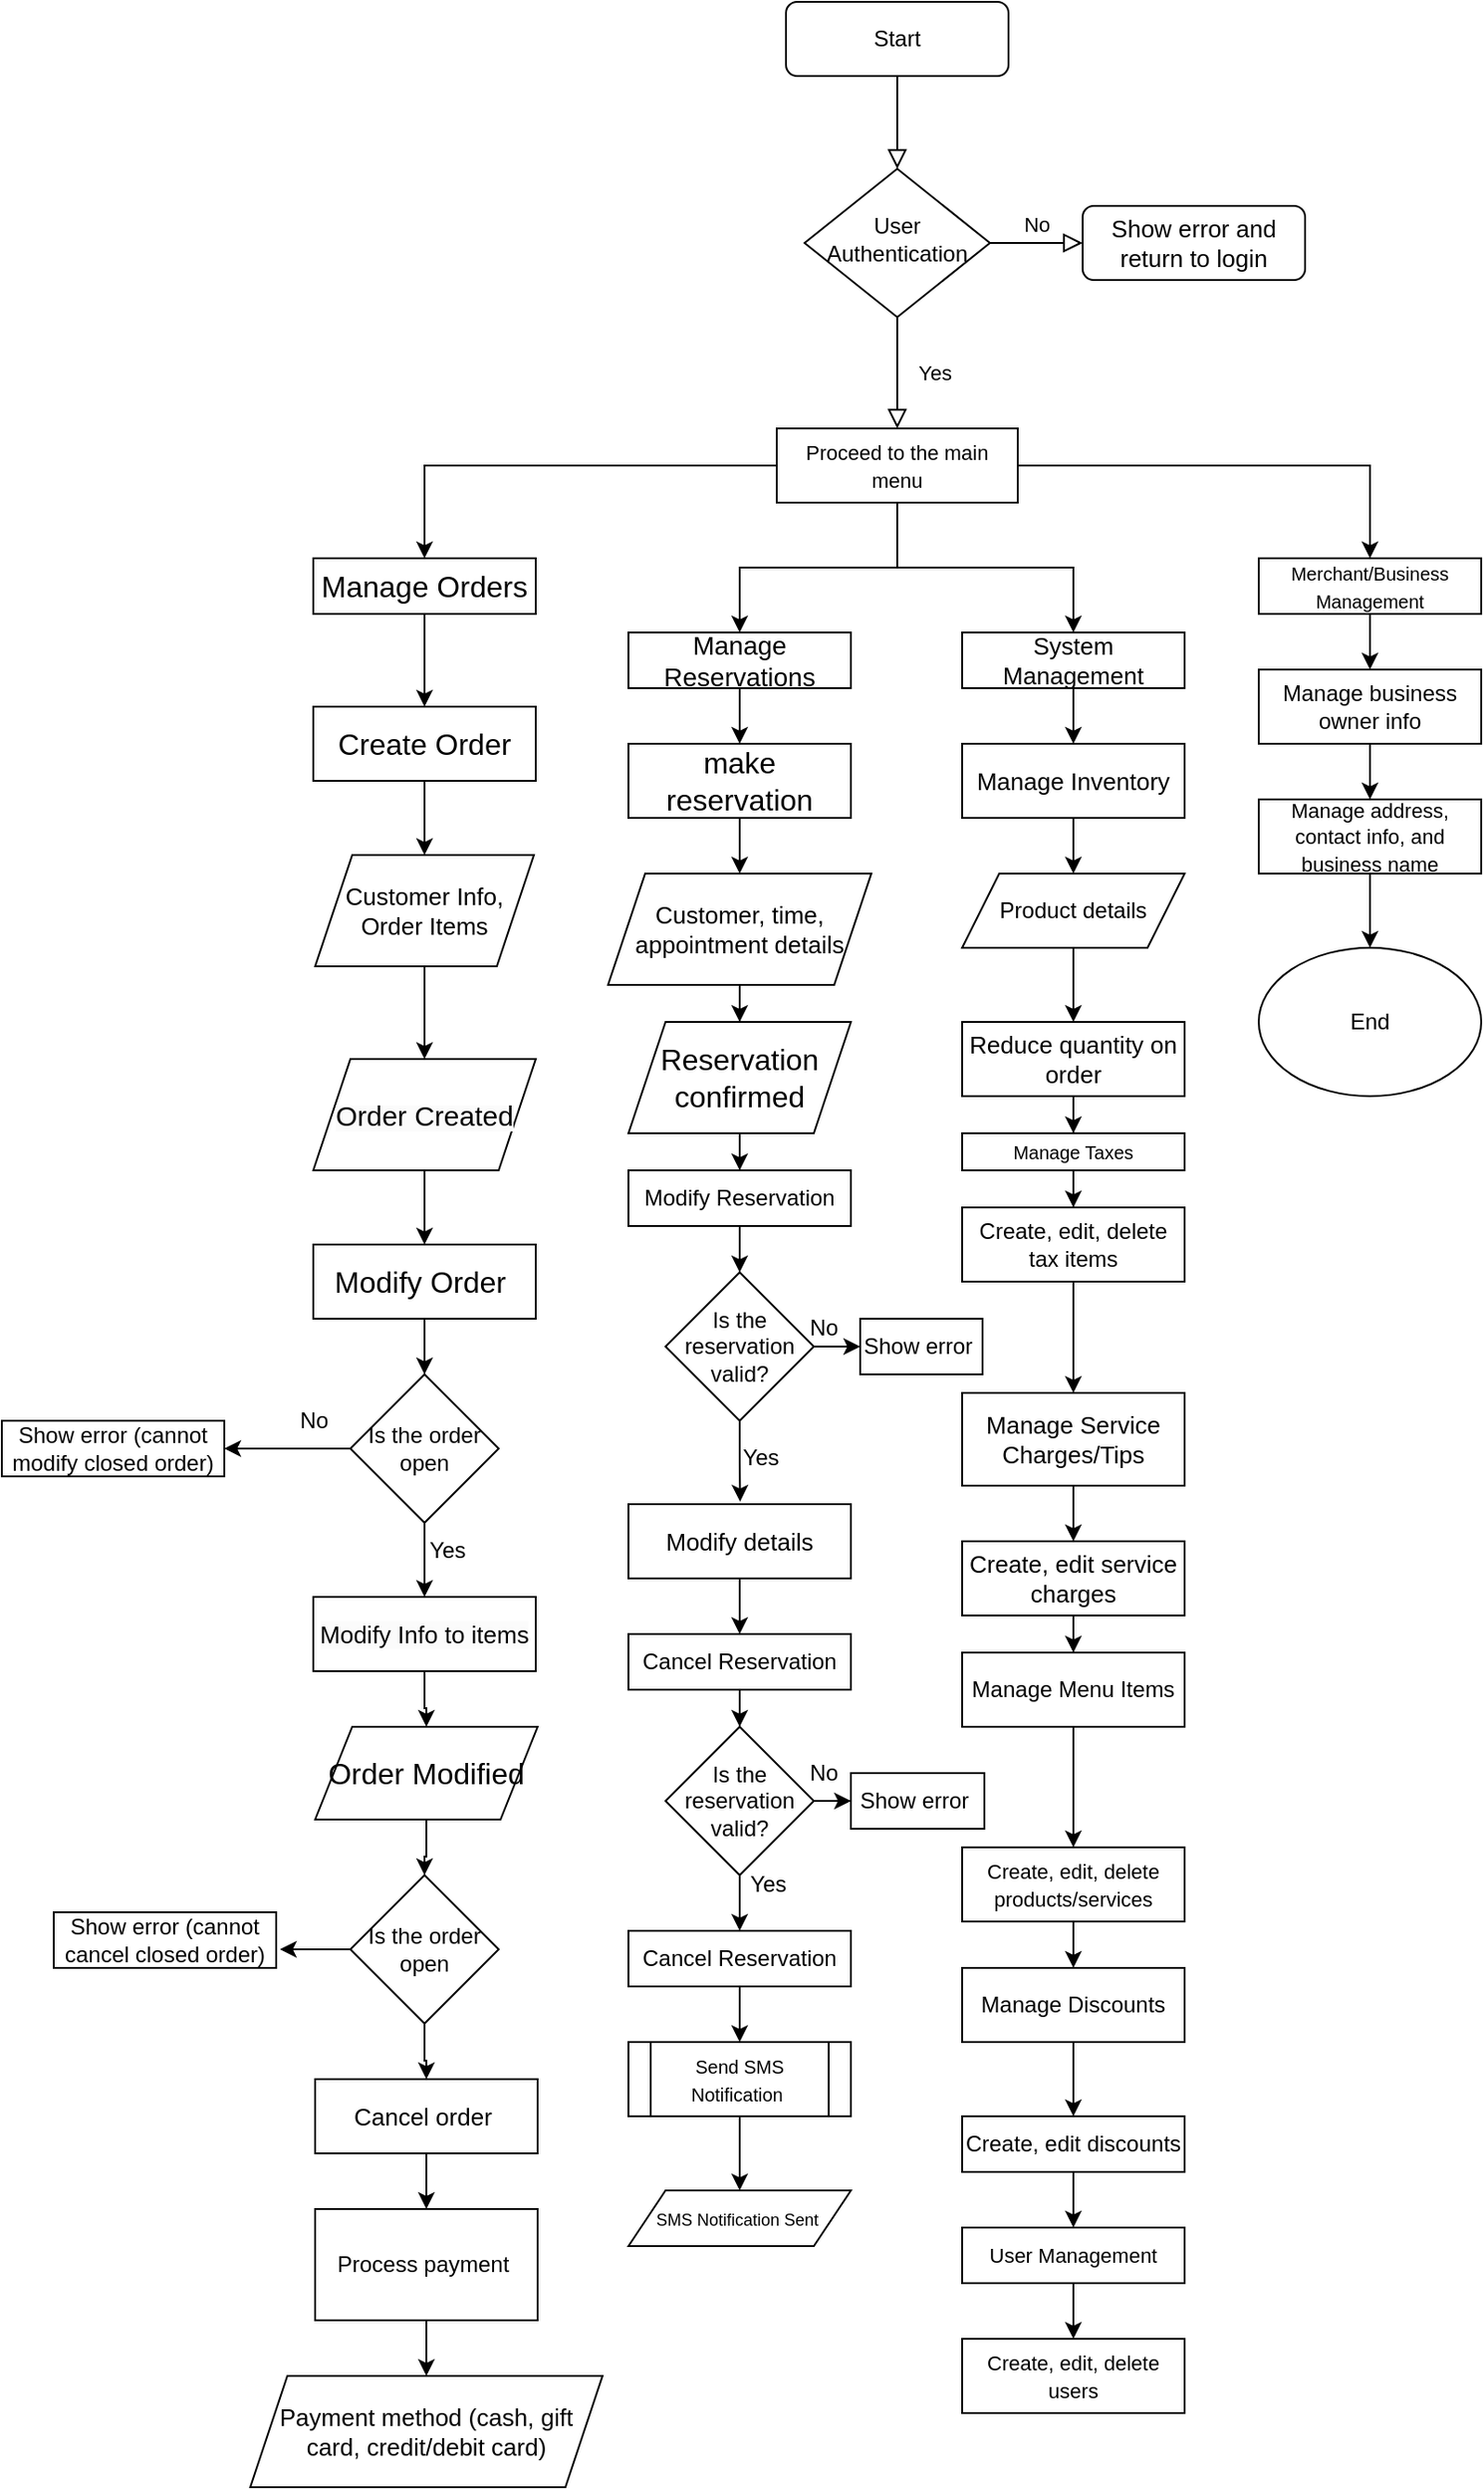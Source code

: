 <mxfile version="24.7.16">
  <diagram id="C5RBs43oDa-KdzZeNtuy" name="Page-1">
    <mxGraphModel dx="2796" dy="1249" grid="1" gridSize="10" guides="1" tooltips="1" connect="1" arrows="1" fold="1" page="1" pageScale="1" pageWidth="827" pageHeight="1169" math="0" shadow="0">
      <root>
        <mxCell id="WIyWlLk6GJQsqaUBKTNV-0" />
        <mxCell id="WIyWlLk6GJQsqaUBKTNV-1" parent="WIyWlLk6GJQsqaUBKTNV-0" />
        <mxCell id="WIyWlLk6GJQsqaUBKTNV-2" value="" style="rounded=0;html=1;jettySize=auto;orthogonalLoop=1;fontSize=11;endArrow=block;endFill=0;endSize=8;strokeWidth=1;shadow=0;labelBackgroundColor=none;edgeStyle=orthogonalEdgeStyle;" parent="WIyWlLk6GJQsqaUBKTNV-1" source="WIyWlLk6GJQsqaUBKTNV-3" target="WIyWlLk6GJQsqaUBKTNV-6" edge="1">
          <mxGeometry relative="1" as="geometry" />
        </mxCell>
        <mxCell id="WIyWlLk6GJQsqaUBKTNV-3" value="Start" style="rounded=1;whiteSpace=wrap;html=1;fontSize=12;glass=0;strokeWidth=1;shadow=0;" parent="WIyWlLk6GJQsqaUBKTNV-1" vertex="1">
          <mxGeometry x="353" y="40" width="120" height="40" as="geometry" />
        </mxCell>
        <mxCell id="WIyWlLk6GJQsqaUBKTNV-4" value="Yes" style="rounded=0;html=1;jettySize=auto;orthogonalLoop=1;fontSize=11;endArrow=block;endFill=0;endSize=8;strokeWidth=1;shadow=0;labelBackgroundColor=none;edgeStyle=orthogonalEdgeStyle;entryX=0.5;entryY=0;entryDx=0;entryDy=0;" parent="WIyWlLk6GJQsqaUBKTNV-1" source="WIyWlLk6GJQsqaUBKTNV-6" target="1XtoC_cVchC3gBMiniB9-1" edge="1">
          <mxGeometry y="20" relative="1" as="geometry">
            <mxPoint as="offset" />
          </mxGeometry>
        </mxCell>
        <mxCell id="WIyWlLk6GJQsqaUBKTNV-5" value="No" style="edgeStyle=orthogonalEdgeStyle;rounded=0;html=1;jettySize=auto;orthogonalLoop=1;fontSize=11;endArrow=block;endFill=0;endSize=8;strokeWidth=1;shadow=0;labelBackgroundColor=none;" parent="WIyWlLk6GJQsqaUBKTNV-1" source="WIyWlLk6GJQsqaUBKTNV-6" target="WIyWlLk6GJQsqaUBKTNV-7" edge="1">
          <mxGeometry y="10" relative="1" as="geometry">
            <mxPoint as="offset" />
          </mxGeometry>
        </mxCell>
        <mxCell id="WIyWlLk6GJQsqaUBKTNV-6" value="&lt;span style=&quot;text-align: start;&quot;&gt;User Authentication&lt;/span&gt;" style="rhombus;whiteSpace=wrap;html=1;shadow=0;fontFamily=Helvetica;fontSize=12;align=center;strokeWidth=1;spacing=6;spacingTop=-4;" parent="WIyWlLk6GJQsqaUBKTNV-1" vertex="1">
          <mxGeometry x="363" y="130" width="100" height="80" as="geometry" />
        </mxCell>
        <mxCell id="WIyWlLk6GJQsqaUBKTNV-7" value="&lt;span style=&quot;text-align: start;&quot;&gt;&lt;font style=&quot;font-size: 13px;&quot;&gt;Show error and return to login&lt;/font&gt;&lt;/span&gt;" style="rounded=1;whiteSpace=wrap;html=1;fontSize=12;glass=0;strokeWidth=1;shadow=0;" parent="WIyWlLk6GJQsqaUBKTNV-1" vertex="1">
          <mxGeometry x="513" y="150" width="120" height="40" as="geometry" />
        </mxCell>
        <mxCell id="1XtoC_cVchC3gBMiniB9-7" style="edgeStyle=orthogonalEdgeStyle;rounded=0;orthogonalLoop=1;jettySize=auto;html=1;entryX=0.5;entryY=0;entryDx=0;entryDy=0;" edge="1" parent="WIyWlLk6GJQsqaUBKTNV-1" source="1XtoC_cVchC3gBMiniB9-1" target="1XtoC_cVchC3gBMiniB9-6">
          <mxGeometry relative="1" as="geometry" />
        </mxCell>
        <mxCell id="1XtoC_cVchC3gBMiniB9-11" style="edgeStyle=orthogonalEdgeStyle;rounded=0;orthogonalLoop=1;jettySize=auto;html=1;" edge="1" parent="WIyWlLk6GJQsqaUBKTNV-1" source="1XtoC_cVchC3gBMiniB9-1" target="1XtoC_cVchC3gBMiniB9-5">
          <mxGeometry relative="1" as="geometry" />
        </mxCell>
        <mxCell id="1XtoC_cVchC3gBMiniB9-13" style="edgeStyle=orthogonalEdgeStyle;rounded=0;orthogonalLoop=1;jettySize=auto;html=1;" edge="1" parent="WIyWlLk6GJQsqaUBKTNV-1" source="1XtoC_cVchC3gBMiniB9-1" target="1XtoC_cVchC3gBMiniB9-4">
          <mxGeometry relative="1" as="geometry" />
        </mxCell>
        <mxCell id="1XtoC_cVchC3gBMiniB9-14" style="edgeStyle=orthogonalEdgeStyle;rounded=0;orthogonalLoop=1;jettySize=auto;html=1;entryX=0.5;entryY=0;entryDx=0;entryDy=0;" edge="1" parent="WIyWlLk6GJQsqaUBKTNV-1" source="1XtoC_cVchC3gBMiniB9-1" target="1XtoC_cVchC3gBMiniB9-3">
          <mxGeometry relative="1" as="geometry" />
        </mxCell>
        <mxCell id="1XtoC_cVchC3gBMiniB9-1" value="&lt;span style=&quot;text-align: start; font-size: 11px;&quot;&gt;Proceed to the main menu&lt;/span&gt;" style="rounded=0;whiteSpace=wrap;html=1;" vertex="1" parent="WIyWlLk6GJQsqaUBKTNV-1">
          <mxGeometry x="348" y="270" width="130" height="40" as="geometry" />
        </mxCell>
        <mxCell id="1XtoC_cVchC3gBMiniB9-131" style="edgeStyle=orthogonalEdgeStyle;rounded=0;orthogonalLoop=1;jettySize=auto;html=1;" edge="1" parent="WIyWlLk6GJQsqaUBKTNV-1" source="1XtoC_cVchC3gBMiniB9-3" target="1XtoC_cVchC3gBMiniB9-130">
          <mxGeometry relative="1" as="geometry" />
        </mxCell>
        <mxCell id="1XtoC_cVchC3gBMiniB9-3" value="&lt;span style=&quot;font-style: normal; font-variant-caps: normal; font-weight: 400; letter-spacing: normal; text-align: start; text-indent: 0px; text-transform: none; white-space: normal; word-spacing: 0px; -webkit-text-stroke-width: 0px; text-decoration: none; caret-color: rgb(0, 0, 0); color: rgb(0, 0, 0); float: none; display: inline !important;&quot;&gt;&lt;font style=&quot;font-size: 10px;&quot;&gt;Merchant/Business Management&lt;/font&gt;&lt;/span&gt;" style="rounded=0;whiteSpace=wrap;html=1;" vertex="1" parent="WIyWlLk6GJQsqaUBKTNV-1">
          <mxGeometry x="608" y="340" width="120" height="30" as="geometry" />
        </mxCell>
        <mxCell id="1XtoC_cVchC3gBMiniB9-104" style="edgeStyle=orthogonalEdgeStyle;rounded=0;orthogonalLoop=1;jettySize=auto;html=1;" edge="1" parent="WIyWlLk6GJQsqaUBKTNV-1" source="1XtoC_cVchC3gBMiniB9-4" target="1XtoC_cVchC3gBMiniB9-103">
          <mxGeometry relative="1" as="geometry" />
        </mxCell>
        <mxCell id="1XtoC_cVchC3gBMiniB9-4" value="&lt;span style=&quot;text-align: start; font-size: 13px;&quot;&gt;System Management&lt;/span&gt;" style="rounded=0;whiteSpace=wrap;html=1;" vertex="1" parent="WIyWlLk6GJQsqaUBKTNV-1">
          <mxGeometry x="448" y="380" width="120" height="30" as="geometry" />
        </mxCell>
        <mxCell id="1XtoC_cVchC3gBMiniB9-63" style="edgeStyle=orthogonalEdgeStyle;rounded=0;orthogonalLoop=1;jettySize=auto;html=1;" edge="1" parent="WIyWlLk6GJQsqaUBKTNV-1" source="1XtoC_cVchC3gBMiniB9-5" target="1XtoC_cVchC3gBMiniB9-62">
          <mxGeometry relative="1" as="geometry" />
        </mxCell>
        <mxCell id="1XtoC_cVchC3gBMiniB9-5" value="&lt;span style=&quot;text-align: start; font-size: 14px;&quot;&gt;Manage Reservations&lt;/span&gt;" style="rounded=0;whiteSpace=wrap;html=1;" vertex="1" parent="WIyWlLk6GJQsqaUBKTNV-1">
          <mxGeometry x="268" y="380" width="120" height="30" as="geometry" />
        </mxCell>
        <mxCell id="1XtoC_cVchC3gBMiniB9-16" style="edgeStyle=orthogonalEdgeStyle;rounded=0;orthogonalLoop=1;jettySize=auto;html=1;" edge="1" parent="WIyWlLk6GJQsqaUBKTNV-1" source="1XtoC_cVchC3gBMiniB9-6" target="1XtoC_cVchC3gBMiniB9-15">
          <mxGeometry relative="1" as="geometry" />
        </mxCell>
        <mxCell id="1XtoC_cVchC3gBMiniB9-6" value="&lt;span style=&quot;font-style: normal; font-variant-caps: normal; font-weight: 400; letter-spacing: normal; orphans: auto; text-align: start; text-indent: 0px; text-transform: none; white-space: normal; widows: auto; word-spacing: 0px; -webkit-text-stroke-width: 0px; text-decoration: none; caret-color: rgb(0, 0, 0); color: rgb(0, 0, 0); font-size: medium; float: none; display: inline !important;&quot;&gt;Manage Orders&lt;/span&gt;" style="rounded=0;whiteSpace=wrap;html=1;" vertex="1" parent="WIyWlLk6GJQsqaUBKTNV-1">
          <mxGeometry x="98" y="340" width="120" height="30" as="geometry" />
        </mxCell>
        <mxCell id="1XtoC_cVchC3gBMiniB9-18" style="edgeStyle=orthogonalEdgeStyle;rounded=0;orthogonalLoop=1;jettySize=auto;html=1;" edge="1" parent="WIyWlLk6GJQsqaUBKTNV-1" source="1XtoC_cVchC3gBMiniB9-15" target="1XtoC_cVchC3gBMiniB9-17">
          <mxGeometry relative="1" as="geometry" />
        </mxCell>
        <mxCell id="1XtoC_cVchC3gBMiniB9-15" value="&lt;span style=&quot;text-align: start; font-size: medium;&quot;&gt;Create Order&lt;/span&gt;" style="rounded=0;whiteSpace=wrap;html=1;" vertex="1" parent="WIyWlLk6GJQsqaUBKTNV-1">
          <mxGeometry x="98" y="420" width="120" height="40" as="geometry" />
        </mxCell>
        <mxCell id="1XtoC_cVchC3gBMiniB9-24" style="edgeStyle=orthogonalEdgeStyle;rounded=0;orthogonalLoop=1;jettySize=auto;html=1;" edge="1" parent="WIyWlLk6GJQsqaUBKTNV-1" source="1XtoC_cVchC3gBMiniB9-17" target="1XtoC_cVchC3gBMiniB9-21">
          <mxGeometry relative="1" as="geometry" />
        </mxCell>
        <mxCell id="1XtoC_cVchC3gBMiniB9-17" value="&lt;span style=&quot;text-align: start; font-size: 13px;&quot;&gt;Customer Info, Order Items&lt;/span&gt;" style="shape=parallelogram;perimeter=parallelogramPerimeter;whiteSpace=wrap;html=1;fixedSize=1;" vertex="1" parent="WIyWlLk6GJQsqaUBKTNV-1">
          <mxGeometry x="99" y="500" width="118" height="60" as="geometry" />
        </mxCell>
        <mxCell id="1XtoC_cVchC3gBMiniB9-26" style="edgeStyle=orthogonalEdgeStyle;rounded=0;orthogonalLoop=1;jettySize=auto;html=1;entryX=0.5;entryY=0;entryDx=0;entryDy=0;" edge="1" parent="WIyWlLk6GJQsqaUBKTNV-1" source="1XtoC_cVchC3gBMiniB9-21" target="1XtoC_cVchC3gBMiniB9-25">
          <mxGeometry relative="1" as="geometry" />
        </mxCell>
        <mxCell id="1XtoC_cVchC3gBMiniB9-21" value="&lt;span style=&quot;caret-color: rgb(0, 0, 0); color: rgb(0, 0, 0); font-family: Helvetica; font-style: normal; font-variant-caps: normal; font-weight: 400; letter-spacing: normal; text-align: start; text-indent: 0px; text-transform: none; white-space: normal; word-spacing: 0px; -webkit-text-stroke-width: 0px; background-color: rgb(251, 251, 251); text-decoration: none; float: none; display: inline !important;&quot;&gt;&lt;font style=&quot;font-size: 15px;&quot;&gt;Order Created&lt;/font&gt;&lt;/span&gt;" style="shape=parallelogram;perimeter=parallelogramPerimeter;whiteSpace=wrap;html=1;fixedSize=1;" vertex="1" parent="WIyWlLk6GJQsqaUBKTNV-1">
          <mxGeometry x="98" y="610" width="120" height="60" as="geometry" />
        </mxCell>
        <mxCell id="1XtoC_cVchC3gBMiniB9-35" style="edgeStyle=orthogonalEdgeStyle;rounded=0;orthogonalLoop=1;jettySize=auto;html=1;entryX=0.5;entryY=0;entryDx=0;entryDy=0;" edge="1" parent="WIyWlLk6GJQsqaUBKTNV-1" source="1XtoC_cVchC3gBMiniB9-25" target="1XtoC_cVchC3gBMiniB9-34">
          <mxGeometry relative="1" as="geometry" />
        </mxCell>
        <mxCell id="1XtoC_cVchC3gBMiniB9-25" value="&lt;meta charset=&quot;utf-8&quot;&gt;&lt;span style=&quot;font-style: normal; font-variant-caps: normal; font-weight: 400; letter-spacing: normal; orphans: auto; text-align: start; text-indent: 0px; text-transform: none; white-space: normal; widows: auto; word-spacing: 0px; -webkit-text-stroke-width: 0px; text-decoration: none; caret-color: rgb(0, 0, 0); color: rgb(0, 0, 0); font-size: medium; float: none; display: inline !important;&quot;&gt;Modify Order&lt;span class=&quot;Apple-converted-space&quot;&gt;&amp;nbsp;&lt;/span&gt;&lt;/span&gt;" style="rounded=0;whiteSpace=wrap;html=1;" vertex="1" parent="WIyWlLk6GJQsqaUBKTNV-1">
          <mxGeometry x="98" y="710" width="120" height="40" as="geometry" />
        </mxCell>
        <mxCell id="1XtoC_cVchC3gBMiniB9-51" style="edgeStyle=orthogonalEdgeStyle;rounded=0;orthogonalLoop=1;jettySize=auto;html=1;entryX=0.5;entryY=0;entryDx=0;entryDy=0;" edge="1" parent="WIyWlLk6GJQsqaUBKTNV-1" source="1XtoC_cVchC3gBMiniB9-32" target="1XtoC_cVchC3gBMiniB9-45">
          <mxGeometry relative="1" as="geometry" />
        </mxCell>
        <mxCell id="1XtoC_cVchC3gBMiniB9-32" value="&lt;span style=&quot;text-align: start;&quot;&gt;&lt;font style=&quot;font-size: 16px;&quot;&gt;Order Modified&lt;/font&gt;&lt;/span&gt;" style="shape=parallelogram;perimeter=parallelogramPerimeter;whiteSpace=wrap;html=1;fixedSize=1;" vertex="1" parent="WIyWlLk6GJQsqaUBKTNV-1">
          <mxGeometry x="99" y="970" width="120" height="50" as="geometry" />
        </mxCell>
        <mxCell id="1XtoC_cVchC3gBMiniB9-41" style="edgeStyle=orthogonalEdgeStyle;rounded=0;orthogonalLoop=1;jettySize=auto;html=1;entryX=0.5;entryY=0;entryDx=0;entryDy=0;" edge="1" parent="WIyWlLk6GJQsqaUBKTNV-1" source="1XtoC_cVchC3gBMiniB9-34" target="1XtoC_cVchC3gBMiniB9-40">
          <mxGeometry relative="1" as="geometry" />
        </mxCell>
        <mxCell id="1XtoC_cVchC3gBMiniB9-72" style="edgeStyle=orthogonalEdgeStyle;rounded=0;orthogonalLoop=1;jettySize=auto;html=1;" edge="1" parent="WIyWlLk6GJQsqaUBKTNV-1" source="1XtoC_cVchC3gBMiniB9-34" target="1XtoC_cVchC3gBMiniB9-37">
          <mxGeometry relative="1" as="geometry" />
        </mxCell>
        <mxCell id="1XtoC_cVchC3gBMiniB9-34" value="&lt;span style=&quot;text-align: start;&quot;&gt;Is the order open&lt;/span&gt;" style="rhombus;whiteSpace=wrap;html=1;" vertex="1" parent="WIyWlLk6GJQsqaUBKTNV-1">
          <mxGeometry x="118" y="780" width="80" height="80" as="geometry" />
        </mxCell>
        <mxCell id="1XtoC_cVchC3gBMiniB9-37" value="&lt;span style=&quot;text-align: start;&quot;&gt;&lt;font style=&quot;font-size: 12px;&quot;&gt;Show error (cannot modify closed order)&lt;/font&gt;&lt;/span&gt;" style="rounded=0;whiteSpace=wrap;html=1;" vertex="1" parent="WIyWlLk6GJQsqaUBKTNV-1">
          <mxGeometry x="-70" y="805" width="120" height="30" as="geometry" />
        </mxCell>
        <mxCell id="1XtoC_cVchC3gBMiniB9-39" value="No" style="text;html=1;align=center;verticalAlign=middle;resizable=0;points=[];autosize=1;strokeColor=none;fillColor=none;" vertex="1" parent="WIyWlLk6GJQsqaUBKTNV-1">
          <mxGeometry x="78" y="790" width="40" height="30" as="geometry" />
        </mxCell>
        <mxCell id="1XtoC_cVchC3gBMiniB9-43" style="edgeStyle=orthogonalEdgeStyle;rounded=0;orthogonalLoop=1;jettySize=auto;html=1;" edge="1" parent="WIyWlLk6GJQsqaUBKTNV-1" source="1XtoC_cVchC3gBMiniB9-40" target="1XtoC_cVchC3gBMiniB9-32">
          <mxGeometry relative="1" as="geometry" />
        </mxCell>
        <mxCell id="1XtoC_cVchC3gBMiniB9-40" value="&lt;span style=&quot;caret-color: rgb(0, 0, 0); color: rgb(0, 0, 0); font-family: Helvetica; font-size: 13px; font-style: normal; font-variant-caps: normal; font-weight: 400; letter-spacing: normal; orphans: auto; text-align: start; text-indent: 0px; text-transform: none; white-space: normal; widows: auto; word-spacing: 0px; -webkit-text-stroke-width: 0px; background-color: rgb(251, 251, 251); text-decoration: none; display: inline !important; float: none;&quot;&gt;Modify Info to items&lt;/span&gt;" style="rounded=0;whiteSpace=wrap;html=1;" vertex="1" parent="WIyWlLk6GJQsqaUBKTNV-1">
          <mxGeometry x="98" y="900" width="120" height="40" as="geometry" />
        </mxCell>
        <mxCell id="1XtoC_cVchC3gBMiniB9-42" value="Yes" style="text;html=1;align=center;verticalAlign=middle;resizable=0;points=[];autosize=1;strokeColor=none;fillColor=none;" vertex="1" parent="WIyWlLk6GJQsqaUBKTNV-1">
          <mxGeometry x="150" y="860" width="40" height="30" as="geometry" />
        </mxCell>
        <mxCell id="1XtoC_cVchC3gBMiniB9-52" style="edgeStyle=orthogonalEdgeStyle;rounded=0;orthogonalLoop=1;jettySize=auto;html=1;" edge="1" parent="WIyWlLk6GJQsqaUBKTNV-1" source="1XtoC_cVchC3gBMiniB9-45" target="1XtoC_cVchC3gBMiniB9-50">
          <mxGeometry relative="1" as="geometry" />
        </mxCell>
        <mxCell id="1XtoC_cVchC3gBMiniB9-45" value="&lt;span style=&quot;text-align: start;&quot;&gt;Is the order open&lt;/span&gt;" style="rhombus;whiteSpace=wrap;html=1;" vertex="1" parent="WIyWlLk6GJQsqaUBKTNV-1">
          <mxGeometry x="118" y="1050" width="80" height="80" as="geometry" />
        </mxCell>
        <mxCell id="1XtoC_cVchC3gBMiniB9-48" value="&lt;span style=&quot;text-align: start;&quot;&gt;Show error (cannot cancel closed order)&lt;/span&gt;" style="rounded=0;whiteSpace=wrap;html=1;" vertex="1" parent="WIyWlLk6GJQsqaUBKTNV-1">
          <mxGeometry x="-42" y="1070" width="120" height="30" as="geometry" />
        </mxCell>
        <mxCell id="1XtoC_cVchC3gBMiniB9-54" style="edgeStyle=orthogonalEdgeStyle;rounded=0;orthogonalLoop=1;jettySize=auto;html=1;entryX=0.5;entryY=0;entryDx=0;entryDy=0;" edge="1" parent="WIyWlLk6GJQsqaUBKTNV-1" source="1XtoC_cVchC3gBMiniB9-50" target="1XtoC_cVchC3gBMiniB9-53">
          <mxGeometry relative="1" as="geometry" />
        </mxCell>
        <mxCell id="1XtoC_cVchC3gBMiniB9-50" value="&lt;div style=&quot;text-align: start;&quot;&gt;&lt;font size=&quot;2&quot;&gt;Cancel&amp;nbsp;order&amp;nbsp;&lt;/font&gt;&lt;/div&gt;" style="rounded=0;whiteSpace=wrap;html=1;" vertex="1" parent="WIyWlLk6GJQsqaUBKTNV-1">
          <mxGeometry x="99" y="1160" width="120" height="40" as="geometry" />
        </mxCell>
        <mxCell id="1XtoC_cVchC3gBMiniB9-59" style="edgeStyle=orthogonalEdgeStyle;rounded=0;orthogonalLoop=1;jettySize=auto;html=1;entryX=0.5;entryY=0;entryDx=0;entryDy=0;" edge="1" parent="WIyWlLk6GJQsqaUBKTNV-1" source="1XtoC_cVchC3gBMiniB9-53">
          <mxGeometry relative="1" as="geometry">
            <mxPoint x="159.0" y="1320" as="targetPoint" />
          </mxGeometry>
        </mxCell>
        <mxCell id="1XtoC_cVchC3gBMiniB9-53" value="Process payment&amp;nbsp;" style="rounded=0;whiteSpace=wrap;html=1;" vertex="1" parent="WIyWlLk6GJQsqaUBKTNV-1">
          <mxGeometry x="99" y="1230" width="120" height="60" as="geometry" />
        </mxCell>
        <mxCell id="1XtoC_cVchC3gBMiniB9-55" value="&lt;span style=&quot;text-align: start;&quot;&gt;&lt;font style=&quot;font-size: 13px;&quot;&gt;Payment method (cash, gift card, credit/debit card)&lt;/font&gt;&lt;/span&gt;" style="shape=parallelogram;perimeter=parallelogramPerimeter;whiteSpace=wrap;html=1;fixedSize=1;" vertex="1" parent="WIyWlLk6GJQsqaUBKTNV-1">
          <mxGeometry x="64" y="1320" width="190" height="60" as="geometry" />
        </mxCell>
        <mxCell id="1XtoC_cVchC3gBMiniB9-65" style="edgeStyle=orthogonalEdgeStyle;rounded=0;orthogonalLoop=1;jettySize=auto;html=1;" edge="1" parent="WIyWlLk6GJQsqaUBKTNV-1" source="1XtoC_cVchC3gBMiniB9-62" target="1XtoC_cVchC3gBMiniB9-64">
          <mxGeometry relative="1" as="geometry" />
        </mxCell>
        <mxCell id="1XtoC_cVchC3gBMiniB9-62" value="&lt;div style=&quot;&quot;&gt;&lt;font size=&quot;3&quot;&gt;make reservation&lt;/font&gt;&lt;/div&gt;" style="rounded=0;whiteSpace=wrap;html=1;align=center;" vertex="1" parent="WIyWlLk6GJQsqaUBKTNV-1">
          <mxGeometry x="268" y="440" width="120" height="40" as="geometry" />
        </mxCell>
        <mxCell id="1XtoC_cVchC3gBMiniB9-67" style="edgeStyle=orthogonalEdgeStyle;rounded=0;orthogonalLoop=1;jettySize=auto;html=1;" edge="1" parent="WIyWlLk6GJQsqaUBKTNV-1" source="1XtoC_cVchC3gBMiniB9-64" target="1XtoC_cVchC3gBMiniB9-66">
          <mxGeometry relative="1" as="geometry" />
        </mxCell>
        <mxCell id="1XtoC_cVchC3gBMiniB9-64" value="&lt;span style=&quot;text-align: start;&quot;&gt;&lt;font style=&quot;font-size: 13px;&quot;&gt;Customer, time, appointment details&lt;/font&gt;&lt;/span&gt;" style="shape=parallelogram;perimeter=parallelogramPerimeter;whiteSpace=wrap;html=1;fixedSize=1;" vertex="1" parent="WIyWlLk6GJQsqaUBKTNV-1">
          <mxGeometry x="257" y="510" width="142" height="60" as="geometry" />
        </mxCell>
        <mxCell id="1XtoC_cVchC3gBMiniB9-81" style="edgeStyle=orthogonalEdgeStyle;rounded=0;orthogonalLoop=1;jettySize=auto;html=1;" edge="1" parent="WIyWlLk6GJQsqaUBKTNV-1" source="1XtoC_cVchC3gBMiniB9-66" target="1XtoC_cVchC3gBMiniB9-80">
          <mxGeometry relative="1" as="geometry" />
        </mxCell>
        <mxCell id="1XtoC_cVchC3gBMiniB9-66" value="&lt;span style=&quot;text-align: start; font-size: medium;&quot;&gt;Reservation confirmed&lt;/span&gt;" style="shape=parallelogram;perimeter=parallelogramPerimeter;whiteSpace=wrap;html=1;fixedSize=1;" vertex="1" parent="WIyWlLk6GJQsqaUBKTNV-1">
          <mxGeometry x="268" y="590" width="120" height="60" as="geometry" />
        </mxCell>
        <mxCell id="1XtoC_cVchC3gBMiniB9-74" style="edgeStyle=orthogonalEdgeStyle;rounded=0;orthogonalLoop=1;jettySize=auto;html=1;" edge="1" parent="WIyWlLk6GJQsqaUBKTNV-1" source="1XtoC_cVchC3gBMiniB9-68" target="1XtoC_cVchC3gBMiniB9-73">
          <mxGeometry relative="1" as="geometry" />
        </mxCell>
        <mxCell id="1XtoC_cVchC3gBMiniB9-68" value="&lt;span style=&quot;text-align: start;&quot;&gt;Is the reservation valid?&lt;/span&gt;" style="rhombus;whiteSpace=wrap;html=1;" vertex="1" parent="WIyWlLk6GJQsqaUBKTNV-1">
          <mxGeometry x="288" y="725" width="80" height="80" as="geometry" />
        </mxCell>
        <mxCell id="1XtoC_cVchC3gBMiniB9-73" value="&lt;span style=&quot;text-align: start;&quot;&gt;Show error&amp;nbsp;&lt;/span&gt;" style="rounded=0;whiteSpace=wrap;html=1;" vertex="1" parent="WIyWlLk6GJQsqaUBKTNV-1">
          <mxGeometry x="393" y="750" width="66" height="30" as="geometry" />
        </mxCell>
        <mxCell id="1XtoC_cVchC3gBMiniB9-75" value="No" style="text;html=1;align=center;verticalAlign=middle;resizable=0;points=[];autosize=1;strokeColor=none;fillColor=none;" vertex="1" parent="WIyWlLk6GJQsqaUBKTNV-1">
          <mxGeometry x="353" y="740" width="40" height="30" as="geometry" />
        </mxCell>
        <mxCell id="1XtoC_cVchC3gBMiniB9-76" value="Yes" style="text;html=1;align=center;verticalAlign=middle;resizable=0;points=[];autosize=1;strokeColor=none;fillColor=none;" vertex="1" parent="WIyWlLk6GJQsqaUBKTNV-1">
          <mxGeometry x="319" y="810" width="40" height="30" as="geometry" />
        </mxCell>
        <mxCell id="1XtoC_cVchC3gBMiniB9-89" style="edgeStyle=orthogonalEdgeStyle;rounded=0;orthogonalLoop=1;jettySize=auto;html=1;" edge="1" parent="WIyWlLk6GJQsqaUBKTNV-1" source="1XtoC_cVchC3gBMiniB9-77" target="1XtoC_cVchC3gBMiniB9-84">
          <mxGeometry relative="1" as="geometry" />
        </mxCell>
        <mxCell id="1XtoC_cVchC3gBMiniB9-77" value="&lt;span style=&quot;font-size: 13px; text-align: start;&quot;&gt;Modify details&lt;/span&gt;" style="rounded=0;whiteSpace=wrap;html=1;" vertex="1" parent="WIyWlLk6GJQsqaUBKTNV-1">
          <mxGeometry x="268" y="850" width="120" height="40" as="geometry" />
        </mxCell>
        <mxCell id="1XtoC_cVchC3gBMiniB9-83" style="edgeStyle=orthogonalEdgeStyle;rounded=0;orthogonalLoop=1;jettySize=auto;html=1;entryX=0.5;entryY=0;entryDx=0;entryDy=0;" edge="1" parent="WIyWlLk6GJQsqaUBKTNV-1" source="1XtoC_cVchC3gBMiniB9-80" target="1XtoC_cVchC3gBMiniB9-68">
          <mxGeometry relative="1" as="geometry" />
        </mxCell>
        <mxCell id="1XtoC_cVchC3gBMiniB9-80" value="&lt;span style=&quot;font-style: normal; font-variant-caps: normal; font-weight: 400; letter-spacing: normal; text-align: start; text-indent: 0px; text-transform: none; white-space: normal; word-spacing: 0px; -webkit-text-stroke-width: 0px; text-decoration: none; caret-color: rgb(0, 0, 0); color: rgb(0, 0, 0); float: none; display: inline !important;&quot;&gt;&lt;font style=&quot;font-size: 12px;&quot;&gt;Modify Reservation&lt;/font&gt;&lt;/span&gt;" style="rounded=0;whiteSpace=wrap;html=1;" vertex="1" parent="WIyWlLk6GJQsqaUBKTNV-1">
          <mxGeometry x="268" y="670" width="120" height="30" as="geometry" />
        </mxCell>
        <mxCell id="1XtoC_cVchC3gBMiniB9-94" style="edgeStyle=orthogonalEdgeStyle;rounded=0;orthogonalLoop=1;jettySize=auto;html=1;" edge="1" parent="WIyWlLk6GJQsqaUBKTNV-1" source="1XtoC_cVchC3gBMiniB9-84" target="1XtoC_cVchC3gBMiniB9-88">
          <mxGeometry relative="1" as="geometry" />
        </mxCell>
        <mxCell id="1XtoC_cVchC3gBMiniB9-84" value="&lt;span style=&quot;font-style: normal; font-variant-caps: normal; font-weight: 400; letter-spacing: normal; text-align: start; text-indent: 0px; text-transform: none; white-space: normal; word-spacing: 0px; -webkit-text-stroke-width: 0px; text-decoration: none; caret-color: rgb(0, 0, 0); color: rgb(0, 0, 0); float: none; display: inline !important;&quot;&gt;&lt;font style=&quot;font-size: 12px;&quot;&gt;Cancel Reservation&lt;/font&gt;&lt;/span&gt;" style="rounded=0;whiteSpace=wrap;html=1;" vertex="1" parent="WIyWlLk6GJQsqaUBKTNV-1">
          <mxGeometry x="268" y="920" width="120" height="30" as="geometry" />
        </mxCell>
        <mxCell id="1XtoC_cVchC3gBMiniB9-86" style="edgeStyle=orthogonalEdgeStyle;rounded=0;orthogonalLoop=1;jettySize=auto;html=1;entryX=0.502;entryY=-0.035;entryDx=0;entryDy=0;entryPerimeter=0;" edge="1" parent="WIyWlLk6GJQsqaUBKTNV-1" source="1XtoC_cVchC3gBMiniB9-68" target="1XtoC_cVchC3gBMiniB9-77">
          <mxGeometry relative="1" as="geometry" />
        </mxCell>
        <mxCell id="1XtoC_cVchC3gBMiniB9-95" style="edgeStyle=orthogonalEdgeStyle;rounded=0;orthogonalLoop=1;jettySize=auto;html=1;" edge="1" parent="WIyWlLk6GJQsqaUBKTNV-1" source="1XtoC_cVchC3gBMiniB9-88" target="1XtoC_cVchC3gBMiniB9-90">
          <mxGeometry relative="1" as="geometry" />
        </mxCell>
        <mxCell id="1XtoC_cVchC3gBMiniB9-97" style="edgeStyle=orthogonalEdgeStyle;rounded=0;orthogonalLoop=1;jettySize=auto;html=1;" edge="1" parent="WIyWlLk6GJQsqaUBKTNV-1" source="1XtoC_cVchC3gBMiniB9-88" target="1XtoC_cVchC3gBMiniB9-93">
          <mxGeometry relative="1" as="geometry" />
        </mxCell>
        <mxCell id="1XtoC_cVchC3gBMiniB9-88" value="&lt;span style=&quot;text-align: start;&quot;&gt;Is the reservation valid?&lt;/span&gt;" style="rhombus;whiteSpace=wrap;html=1;" vertex="1" parent="WIyWlLk6GJQsqaUBKTNV-1">
          <mxGeometry x="288" y="970" width="80" height="80" as="geometry" />
        </mxCell>
        <mxCell id="1XtoC_cVchC3gBMiniB9-90" value="&lt;span style=&quot;text-align: start;&quot;&gt;Show error&amp;nbsp;&lt;/span&gt;" style="rounded=0;whiteSpace=wrap;html=1;" vertex="1" parent="WIyWlLk6GJQsqaUBKTNV-1">
          <mxGeometry x="388" y="995" width="72" height="30" as="geometry" />
        </mxCell>
        <mxCell id="1XtoC_cVchC3gBMiniB9-92" style="edgeStyle=orthogonalEdgeStyle;rounded=0;orthogonalLoop=1;jettySize=auto;html=1;" edge="1" parent="WIyWlLk6GJQsqaUBKTNV-1" source="1XtoC_cVchC3gBMiniB9-45">
          <mxGeometry relative="1" as="geometry">
            <mxPoint x="80" y="1090" as="targetPoint" />
          </mxGeometry>
        </mxCell>
        <mxCell id="1XtoC_cVchC3gBMiniB9-100" style="edgeStyle=orthogonalEdgeStyle;rounded=0;orthogonalLoop=1;jettySize=auto;html=1;entryX=0.5;entryY=0;entryDx=0;entryDy=0;" edge="1" parent="WIyWlLk6GJQsqaUBKTNV-1" source="1XtoC_cVchC3gBMiniB9-93" target="1XtoC_cVchC3gBMiniB9-99">
          <mxGeometry relative="1" as="geometry" />
        </mxCell>
        <mxCell id="1XtoC_cVchC3gBMiniB9-93" value="&lt;span style=&quot;font-style: normal; font-variant-caps: normal; font-weight: 400; letter-spacing: normal; text-align: start; text-indent: 0px; text-transform: none; white-space: normal; word-spacing: 0px; -webkit-text-stroke-width: 0px; text-decoration: none; caret-color: rgb(0, 0, 0); color: rgb(0, 0, 0); float: none; display: inline !important;&quot;&gt;&lt;font style=&quot;font-size: 12px;&quot;&gt;Cancel Reservation&lt;/font&gt;&lt;/span&gt;" style="rounded=0;whiteSpace=wrap;html=1;" vertex="1" parent="WIyWlLk6GJQsqaUBKTNV-1">
          <mxGeometry x="268" y="1080" width="120" height="30" as="geometry" />
        </mxCell>
        <mxCell id="1XtoC_cVchC3gBMiniB9-96" value="Yes" style="text;html=1;align=center;verticalAlign=middle;resizable=0;points=[];autosize=1;strokeColor=none;fillColor=none;" vertex="1" parent="WIyWlLk6GJQsqaUBKTNV-1">
          <mxGeometry x="323" y="1040" width="40" height="30" as="geometry" />
        </mxCell>
        <mxCell id="1XtoC_cVchC3gBMiniB9-98" value="No" style="text;html=1;align=center;verticalAlign=middle;resizable=0;points=[];autosize=1;strokeColor=none;fillColor=none;" vertex="1" parent="WIyWlLk6GJQsqaUBKTNV-1">
          <mxGeometry x="353" y="980" width="40" height="30" as="geometry" />
        </mxCell>
        <mxCell id="1XtoC_cVchC3gBMiniB9-102" style="edgeStyle=orthogonalEdgeStyle;rounded=0;orthogonalLoop=1;jettySize=auto;html=1;entryX=0.5;entryY=0;entryDx=0;entryDy=0;" edge="1" parent="WIyWlLk6GJQsqaUBKTNV-1" source="1XtoC_cVchC3gBMiniB9-99" target="1XtoC_cVchC3gBMiniB9-101">
          <mxGeometry relative="1" as="geometry" />
        </mxCell>
        <mxCell id="1XtoC_cVchC3gBMiniB9-99" value="&lt;span style=&quot;text-align: start; font-size: 10px;&quot;&gt;Send SMS Notification&amp;nbsp;&lt;/span&gt;" style="shape=process;whiteSpace=wrap;html=1;backgroundOutline=1;" vertex="1" parent="WIyWlLk6GJQsqaUBKTNV-1">
          <mxGeometry x="268" y="1140" width="120" height="40" as="geometry" />
        </mxCell>
        <mxCell id="1XtoC_cVchC3gBMiniB9-101" value="&lt;span style=&quot;text-align: start; font-size: 9px;&quot;&gt;SMS Notification Sent&amp;nbsp;&lt;/span&gt;" style="shape=parallelogram;perimeter=parallelogramPerimeter;whiteSpace=wrap;html=1;fixedSize=1;" vertex="1" parent="WIyWlLk6GJQsqaUBKTNV-1">
          <mxGeometry x="268" y="1220" width="120" height="30" as="geometry" />
        </mxCell>
        <mxCell id="1XtoC_cVchC3gBMiniB9-106" style="edgeStyle=orthogonalEdgeStyle;rounded=0;orthogonalLoop=1;jettySize=auto;html=1;" edge="1" parent="WIyWlLk6GJQsqaUBKTNV-1" source="1XtoC_cVchC3gBMiniB9-103" target="1XtoC_cVchC3gBMiniB9-105">
          <mxGeometry relative="1" as="geometry" />
        </mxCell>
        <mxCell id="1XtoC_cVchC3gBMiniB9-103" value="&lt;span style=&quot;text-align: start;&quot;&gt;&lt;font style=&quot;font-size: 13px;&quot;&gt;Manage Inventory&lt;/font&gt;&lt;/span&gt;" style="rounded=0;whiteSpace=wrap;html=1;" vertex="1" parent="WIyWlLk6GJQsqaUBKTNV-1">
          <mxGeometry x="448" y="440" width="120" height="40" as="geometry" />
        </mxCell>
        <mxCell id="1XtoC_cVchC3gBMiniB9-108" style="edgeStyle=orthogonalEdgeStyle;rounded=0;orthogonalLoop=1;jettySize=auto;html=1;entryX=0.5;entryY=0;entryDx=0;entryDy=0;" edge="1" parent="WIyWlLk6GJQsqaUBKTNV-1" source="1XtoC_cVchC3gBMiniB9-105" target="1XtoC_cVchC3gBMiniB9-109">
          <mxGeometry relative="1" as="geometry">
            <mxPoint x="508" y="585" as="targetPoint" />
          </mxGeometry>
        </mxCell>
        <mxCell id="1XtoC_cVchC3gBMiniB9-105" value="&lt;span style=&quot;text-align: start;&quot;&gt;Product details&lt;/span&gt;" style="shape=parallelogram;perimeter=parallelogramPerimeter;whiteSpace=wrap;html=1;fixedSize=1;" vertex="1" parent="WIyWlLk6GJQsqaUBKTNV-1">
          <mxGeometry x="448" y="510" width="120" height="40" as="geometry" />
        </mxCell>
        <mxCell id="1XtoC_cVchC3gBMiniB9-111" style="edgeStyle=orthogonalEdgeStyle;rounded=0;orthogonalLoop=1;jettySize=auto;html=1;" edge="1" parent="WIyWlLk6GJQsqaUBKTNV-1" source="1XtoC_cVchC3gBMiniB9-109" target="1XtoC_cVchC3gBMiniB9-110">
          <mxGeometry relative="1" as="geometry" />
        </mxCell>
        <mxCell id="1XtoC_cVchC3gBMiniB9-109" value="&lt;span style=&quot;font-style: normal; font-variant-caps: normal; font-weight: 400; letter-spacing: normal; text-align: start; text-indent: 0px; text-transform: none; white-space: normal; word-spacing: 0px; -webkit-text-stroke-width: 0px; text-decoration: none; caret-color: rgb(0, 0, 0); color: rgb(0, 0, 0); float: none; display: inline !important;&quot;&gt;&lt;font style=&quot;font-size: 13px;&quot;&gt;Reduce quantity on order&lt;/font&gt;&lt;/span&gt;" style="rounded=0;whiteSpace=wrap;html=1;" vertex="1" parent="WIyWlLk6GJQsqaUBKTNV-1">
          <mxGeometry x="448" y="590" width="120" height="40" as="geometry" />
        </mxCell>
        <mxCell id="1XtoC_cVchC3gBMiniB9-113" style="edgeStyle=orthogonalEdgeStyle;rounded=0;orthogonalLoop=1;jettySize=auto;html=1;" edge="1" parent="WIyWlLk6GJQsqaUBKTNV-1" source="1XtoC_cVchC3gBMiniB9-110" target="1XtoC_cVchC3gBMiniB9-112">
          <mxGeometry relative="1" as="geometry" />
        </mxCell>
        <mxCell id="1XtoC_cVchC3gBMiniB9-110" value="&lt;span style=&quot;font-style: normal; font-variant-caps: normal; font-weight: 400; letter-spacing: normal; text-align: start; text-indent: 0px; text-transform: none; white-space: normal; word-spacing: 0px; -webkit-text-stroke-width: 0px; text-decoration: none; caret-color: rgb(0, 0, 0); color: rgb(0, 0, 0); float: none; display: inline !important;&quot;&gt;&lt;font style=&quot;font-size: 10px;&quot;&gt;Manage Taxes&lt;/font&gt;&lt;/span&gt;" style="rounded=0;whiteSpace=wrap;html=1;" vertex="1" parent="WIyWlLk6GJQsqaUBKTNV-1">
          <mxGeometry x="448" y="650" width="120" height="20" as="geometry" />
        </mxCell>
        <mxCell id="1XtoC_cVchC3gBMiniB9-115" style="edgeStyle=orthogonalEdgeStyle;rounded=0;orthogonalLoop=1;jettySize=auto;html=1;" edge="1" parent="WIyWlLk6GJQsqaUBKTNV-1" source="1XtoC_cVchC3gBMiniB9-112" target="1XtoC_cVchC3gBMiniB9-114">
          <mxGeometry relative="1" as="geometry" />
        </mxCell>
        <mxCell id="1XtoC_cVchC3gBMiniB9-112" value="&lt;span style=&quot;font-style: normal; font-variant-caps: normal; font-weight: 400; letter-spacing: normal; text-align: start; text-indent: 0px; text-transform: none; white-space: normal; word-spacing: 0px; -webkit-text-stroke-width: 0px; text-decoration: none; caret-color: rgb(0, 0, 0); color: rgb(0, 0, 0); float: none; display: inline !important;&quot;&gt;&lt;font style=&quot;font-size: 12px;&quot;&gt;Create, edit, delete tax items&lt;/font&gt;&lt;/span&gt;" style="rounded=0;whiteSpace=wrap;html=1;" vertex="1" parent="WIyWlLk6GJQsqaUBKTNV-1">
          <mxGeometry x="448" y="690" width="120" height="40" as="geometry" />
        </mxCell>
        <mxCell id="1XtoC_cVchC3gBMiniB9-117" style="edgeStyle=orthogonalEdgeStyle;rounded=0;orthogonalLoop=1;jettySize=auto;html=1;" edge="1" parent="WIyWlLk6GJQsqaUBKTNV-1" source="1XtoC_cVchC3gBMiniB9-114" target="1XtoC_cVchC3gBMiniB9-116">
          <mxGeometry relative="1" as="geometry" />
        </mxCell>
        <mxCell id="1XtoC_cVchC3gBMiniB9-114" value="&lt;span style=&quot;font-style: normal; font-variant-caps: normal; font-weight: 400; letter-spacing: normal; text-align: start; text-indent: 0px; text-transform: none; white-space: normal; word-spacing: 0px; -webkit-text-stroke-width: 0px; text-decoration: none; caret-color: rgb(0, 0, 0); color: rgb(0, 0, 0); float: none; display: inline !important;&quot;&gt;&lt;font style=&quot;font-size: 13px;&quot;&gt;Manage Service Charges/Tips&lt;/font&gt;&lt;/span&gt;" style="rounded=0;whiteSpace=wrap;html=1;" vertex="1" parent="WIyWlLk6GJQsqaUBKTNV-1">
          <mxGeometry x="448" y="790" width="120" height="50" as="geometry" />
        </mxCell>
        <mxCell id="1XtoC_cVchC3gBMiniB9-119" style="edgeStyle=orthogonalEdgeStyle;rounded=0;orthogonalLoop=1;jettySize=auto;html=1;" edge="1" parent="WIyWlLk6GJQsqaUBKTNV-1" source="1XtoC_cVchC3gBMiniB9-116" target="1XtoC_cVchC3gBMiniB9-118">
          <mxGeometry relative="1" as="geometry" />
        </mxCell>
        <mxCell id="1XtoC_cVchC3gBMiniB9-116" value="&lt;span style=&quot;text-align: start;&quot;&gt;&lt;font style=&quot;font-size: 13px;&quot;&gt;Create, edit service charges&lt;/font&gt;&lt;/span&gt;" style="rounded=0;whiteSpace=wrap;html=1;" vertex="1" parent="WIyWlLk6GJQsqaUBKTNV-1">
          <mxGeometry x="448" y="870" width="120" height="40" as="geometry" />
        </mxCell>
        <mxCell id="1XtoC_cVchC3gBMiniB9-121" style="edgeStyle=orthogonalEdgeStyle;rounded=0;orthogonalLoop=1;jettySize=auto;html=1;" edge="1" parent="WIyWlLk6GJQsqaUBKTNV-1" source="1XtoC_cVchC3gBMiniB9-118" target="1XtoC_cVchC3gBMiniB9-120">
          <mxGeometry relative="1" as="geometry" />
        </mxCell>
        <mxCell id="1XtoC_cVchC3gBMiniB9-118" value="&lt;span style=&quot;font-style: normal; font-variant-caps: normal; font-weight: 400; letter-spacing: normal; text-align: start; text-indent: 0px; text-transform: none; white-space: normal; word-spacing: 0px; -webkit-text-stroke-width: 0px; text-decoration: none; caret-color: rgb(0, 0, 0); color: rgb(0, 0, 0); float: none; display: inline !important;&quot;&gt;&lt;font style=&quot;font-size: 12px;&quot;&gt;Manage Menu Items&lt;/font&gt;&lt;/span&gt;" style="rounded=0;whiteSpace=wrap;html=1;" vertex="1" parent="WIyWlLk6GJQsqaUBKTNV-1">
          <mxGeometry x="448" y="930" width="120" height="40" as="geometry" />
        </mxCell>
        <mxCell id="1XtoC_cVchC3gBMiniB9-124" style="edgeStyle=orthogonalEdgeStyle;rounded=0;orthogonalLoop=1;jettySize=auto;html=1;" edge="1" parent="WIyWlLk6GJQsqaUBKTNV-1" source="1XtoC_cVchC3gBMiniB9-120" target="1XtoC_cVchC3gBMiniB9-122">
          <mxGeometry relative="1" as="geometry" />
        </mxCell>
        <mxCell id="1XtoC_cVchC3gBMiniB9-120" value="&lt;span style=&quot;font-style: normal; font-variant-caps: normal; font-weight: 400; letter-spacing: normal; text-align: start; text-indent: 0px; text-transform: none; white-space: normal; word-spacing: 0px; -webkit-text-stroke-width: 0px; text-decoration: none; caret-color: rgb(0, 0, 0); color: rgb(0, 0, 0); float: none; display: inline !important;&quot;&gt;&lt;font style=&quot;font-size: 11px;&quot;&gt;Create, edit, delete products/services&lt;/font&gt;&lt;/span&gt;" style="rounded=0;whiteSpace=wrap;html=1;" vertex="1" parent="WIyWlLk6GJQsqaUBKTNV-1">
          <mxGeometry x="448" y="1035" width="120" height="40" as="geometry" />
        </mxCell>
        <mxCell id="1XtoC_cVchC3gBMiniB9-125" style="edgeStyle=orthogonalEdgeStyle;rounded=0;orthogonalLoop=1;jettySize=auto;html=1;" edge="1" parent="WIyWlLk6GJQsqaUBKTNV-1" source="1XtoC_cVchC3gBMiniB9-122" target="1XtoC_cVchC3gBMiniB9-123">
          <mxGeometry relative="1" as="geometry" />
        </mxCell>
        <mxCell id="1XtoC_cVchC3gBMiniB9-122" value="&lt;span style=&quot;text-align: start;&quot;&gt;Manage Discounts&lt;/span&gt;" style="rounded=0;whiteSpace=wrap;html=1;" vertex="1" parent="WIyWlLk6GJQsqaUBKTNV-1">
          <mxGeometry x="448" y="1100" width="120" height="40" as="geometry" />
        </mxCell>
        <mxCell id="1XtoC_cVchC3gBMiniB9-127" style="edgeStyle=orthogonalEdgeStyle;rounded=0;orthogonalLoop=1;jettySize=auto;html=1;entryX=0.5;entryY=0;entryDx=0;entryDy=0;" edge="1" parent="WIyWlLk6GJQsqaUBKTNV-1" source="1XtoC_cVchC3gBMiniB9-123" target="1XtoC_cVchC3gBMiniB9-126">
          <mxGeometry relative="1" as="geometry" />
        </mxCell>
        <mxCell id="1XtoC_cVchC3gBMiniB9-123" value="&lt;span style=&quot;text-align: start;&quot;&gt;&lt;font style=&quot;font-size: 12px;&quot;&gt;Create, edit discounts&lt;/font&gt;&lt;/span&gt;" style="rounded=0;whiteSpace=wrap;html=1;" vertex="1" parent="WIyWlLk6GJQsqaUBKTNV-1">
          <mxGeometry x="448" y="1180" width="120" height="30" as="geometry" />
        </mxCell>
        <mxCell id="1XtoC_cVchC3gBMiniB9-129" style="edgeStyle=orthogonalEdgeStyle;rounded=0;orthogonalLoop=1;jettySize=auto;html=1;" edge="1" parent="WIyWlLk6GJQsqaUBKTNV-1" source="1XtoC_cVchC3gBMiniB9-126" target="1XtoC_cVchC3gBMiniB9-128">
          <mxGeometry relative="1" as="geometry" />
        </mxCell>
        <mxCell id="1XtoC_cVchC3gBMiniB9-126" value="&lt;span style=&quot;text-align: start; font-size: 11px;&quot;&gt;User Management&lt;/span&gt;" style="rounded=0;whiteSpace=wrap;html=1;" vertex="1" parent="WIyWlLk6GJQsqaUBKTNV-1">
          <mxGeometry x="448" y="1240" width="120" height="30" as="geometry" />
        </mxCell>
        <mxCell id="1XtoC_cVchC3gBMiniB9-128" value="&lt;span style=&quot;text-align: start; font-size: 11px;&quot;&gt;Create, edit, delete users&lt;/span&gt;" style="rounded=0;whiteSpace=wrap;html=1;" vertex="1" parent="WIyWlLk6GJQsqaUBKTNV-1">
          <mxGeometry x="448" y="1300" width="120" height="40" as="geometry" />
        </mxCell>
        <mxCell id="1XtoC_cVchC3gBMiniB9-133" style="edgeStyle=orthogonalEdgeStyle;rounded=0;orthogonalLoop=1;jettySize=auto;html=1;" edge="1" parent="WIyWlLk6GJQsqaUBKTNV-1" source="1XtoC_cVchC3gBMiniB9-130" target="1XtoC_cVchC3gBMiniB9-132">
          <mxGeometry relative="1" as="geometry" />
        </mxCell>
        <mxCell id="1XtoC_cVchC3gBMiniB9-130" value="&lt;span style=&quot;text-align: start;&quot;&gt;Manage business owner info&lt;/span&gt;" style="rounded=0;whiteSpace=wrap;html=1;" vertex="1" parent="WIyWlLk6GJQsqaUBKTNV-1">
          <mxGeometry x="608" y="400" width="120" height="40" as="geometry" />
        </mxCell>
        <mxCell id="1XtoC_cVchC3gBMiniB9-135" style="edgeStyle=orthogonalEdgeStyle;rounded=0;orthogonalLoop=1;jettySize=auto;html=1;" edge="1" parent="WIyWlLk6GJQsqaUBKTNV-1" source="1XtoC_cVchC3gBMiniB9-132" target="1XtoC_cVchC3gBMiniB9-134">
          <mxGeometry relative="1" as="geometry" />
        </mxCell>
        <mxCell id="1XtoC_cVchC3gBMiniB9-132" value="&lt;span style=&quot;font-style: normal; font-variant-caps: normal; font-weight: 400; letter-spacing: normal; text-align: start; text-indent: 0px; text-transform: none; white-space: normal; word-spacing: 0px; -webkit-text-stroke-width: 0px; text-decoration: none; caret-color: rgb(0, 0, 0); color: rgb(0, 0, 0); float: none; display: inline !important;&quot;&gt;&lt;font style=&quot;font-size: 11px;&quot;&gt;Manage address, contact info, and business name&lt;/font&gt;&lt;/span&gt;" style="rounded=0;whiteSpace=wrap;html=1;" vertex="1" parent="WIyWlLk6GJQsqaUBKTNV-1">
          <mxGeometry x="608" y="470" width="120" height="40" as="geometry" />
        </mxCell>
        <mxCell id="1XtoC_cVchC3gBMiniB9-134" value="End" style="ellipse;whiteSpace=wrap;html=1;" vertex="1" parent="WIyWlLk6GJQsqaUBKTNV-1">
          <mxGeometry x="608" y="550" width="120" height="80" as="geometry" />
        </mxCell>
      </root>
    </mxGraphModel>
  </diagram>
</mxfile>
